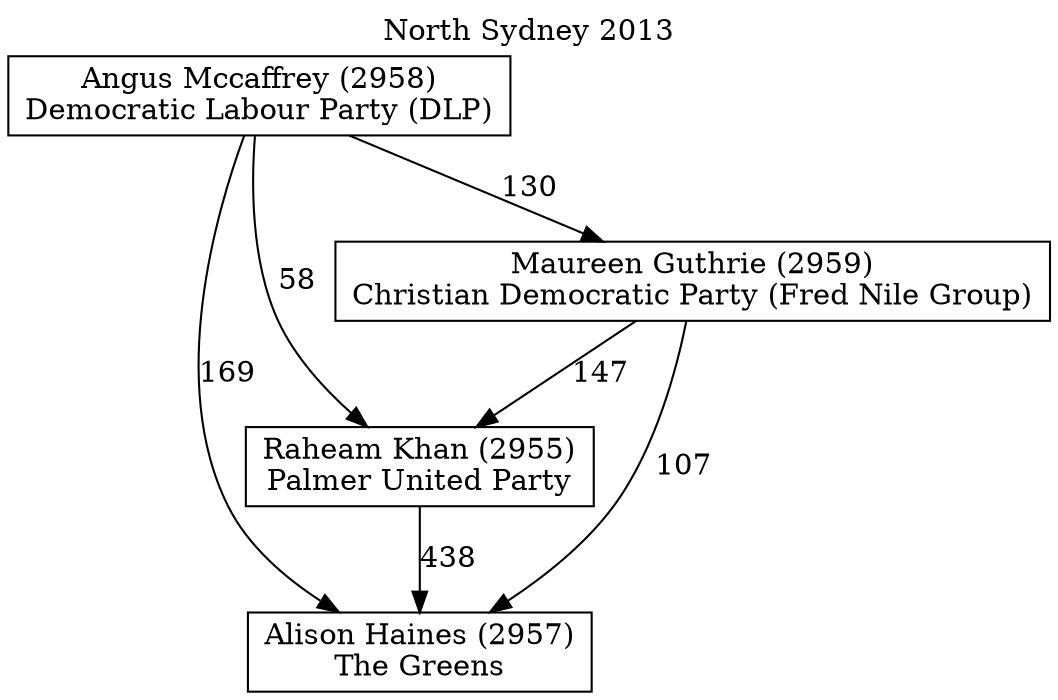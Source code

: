 // House preference flow
digraph "Alison Haines (2957)_North Sydney_2013" {
	graph [label="North Sydney 2013" labelloc=t mclimit=10]
	node [shape=box]
	"Alison Haines (2957)" [label="Alison Haines (2957)
The Greens"]
	"Raheam Khan (2955)" [label="Raheam Khan (2955)
Palmer United Party"]
	"Maureen Guthrie (2959)" [label="Maureen Guthrie (2959)
Christian Democratic Party (Fred Nile Group)"]
	"Angus Mccaffrey (2958)" [label="Angus Mccaffrey (2958)
Democratic Labour Party (DLP)"]
	"Alison Haines (2957)" [label="Alison Haines (2957)
The Greens"]
	"Maureen Guthrie (2959)" [label="Maureen Guthrie (2959)
Christian Democratic Party (Fred Nile Group)"]
	"Angus Mccaffrey (2958)" [label="Angus Mccaffrey (2958)
Democratic Labour Party (DLP)"]
	"Alison Haines (2957)" [label="Alison Haines (2957)
The Greens"]
	"Angus Mccaffrey (2958)" [label="Angus Mccaffrey (2958)
Democratic Labour Party (DLP)"]
	"Angus Mccaffrey (2958)" [label="Angus Mccaffrey (2958)
Democratic Labour Party (DLP)"]
	"Maureen Guthrie (2959)" [label="Maureen Guthrie (2959)
Christian Democratic Party (Fred Nile Group)"]
	"Angus Mccaffrey (2958)" [label="Angus Mccaffrey (2958)
Democratic Labour Party (DLP)"]
	"Angus Mccaffrey (2958)" [label="Angus Mccaffrey (2958)
Democratic Labour Party (DLP)"]
	"Raheam Khan (2955)" [label="Raheam Khan (2955)
Palmer United Party"]
	"Maureen Guthrie (2959)" [label="Maureen Guthrie (2959)
Christian Democratic Party (Fred Nile Group)"]
	"Angus Mccaffrey (2958)" [label="Angus Mccaffrey (2958)
Democratic Labour Party (DLP)"]
	"Raheam Khan (2955)" [label="Raheam Khan (2955)
Palmer United Party"]
	"Angus Mccaffrey (2958)" [label="Angus Mccaffrey (2958)
Democratic Labour Party (DLP)"]
	"Angus Mccaffrey (2958)" [label="Angus Mccaffrey (2958)
Democratic Labour Party (DLP)"]
	"Maureen Guthrie (2959)" [label="Maureen Guthrie (2959)
Christian Democratic Party (Fred Nile Group)"]
	"Angus Mccaffrey (2958)" [label="Angus Mccaffrey (2958)
Democratic Labour Party (DLP)"]
	"Angus Mccaffrey (2958)" [label="Angus Mccaffrey (2958)
Democratic Labour Party (DLP)"]
	"Raheam Khan (2955)" -> "Alison Haines (2957)" [label=438]
	"Maureen Guthrie (2959)" -> "Raheam Khan (2955)" [label=147]
	"Angus Mccaffrey (2958)" -> "Maureen Guthrie (2959)" [label=130]
	"Maureen Guthrie (2959)" -> "Alison Haines (2957)" [label=107]
	"Angus Mccaffrey (2958)" -> "Alison Haines (2957)" [label=169]
	"Angus Mccaffrey (2958)" -> "Raheam Khan (2955)" [label=58]
}
